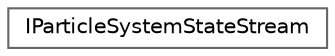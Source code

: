 digraph "Graphical Class Hierarchy"
{
 // INTERACTIVE_SVG=YES
 // LATEX_PDF_SIZE
  bgcolor="transparent";
  edge [fontname=Helvetica,fontsize=10,labelfontname=Helvetica,labelfontsize=10];
  node [fontname=Helvetica,fontsize=10,shape=box,height=0.2,width=0.4];
  rankdir="LR";
  Node0 [id="Node000000",label="IParticleSystemStateStream",height=0.2,width=0.4,color="grey40", fillcolor="white", style="filled",URL="$de/d93/classIParticleSystemStateStream.html",tooltip=" "];
}
